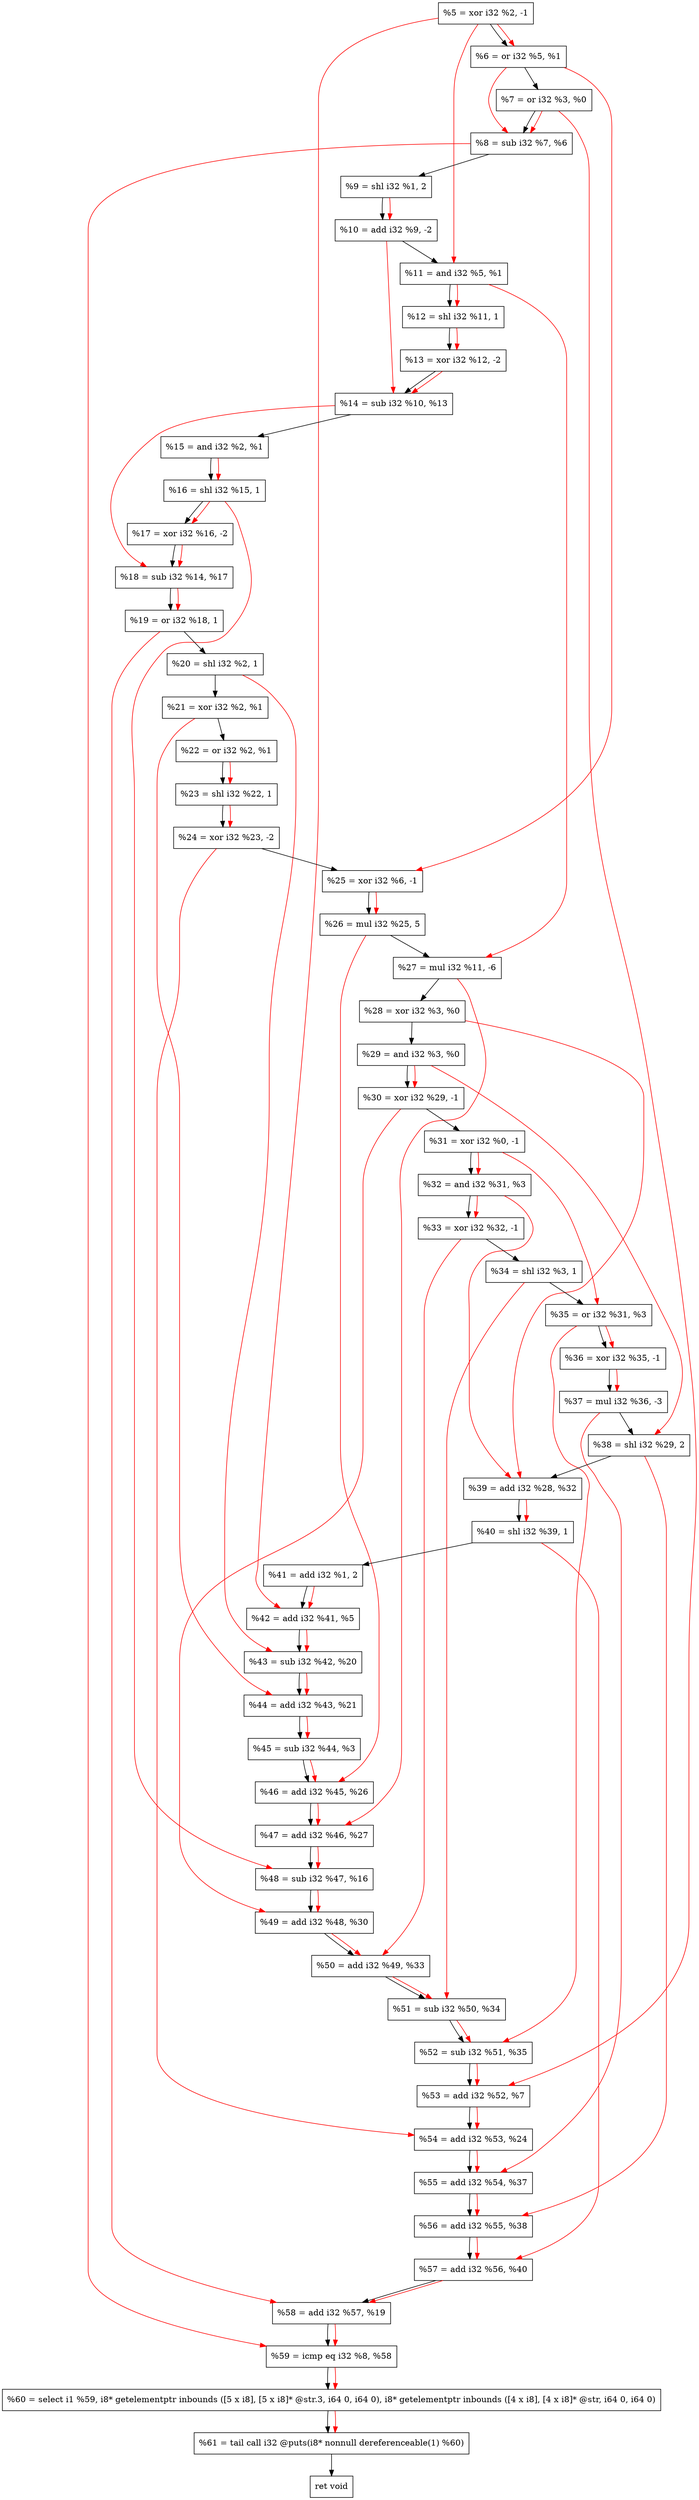 digraph "DFG for'crackme' function" {
	Node0x18e9e10[shape=record, label="  %5 = xor i32 %2, -1"];
	Node0x18e9e80[shape=record, label="  %6 = or i32 %5, %1"];
	Node0x18e9ef0[shape=record, label="  %7 = or i32 %3, %0"];
	Node0x18e9f60[shape=record, label="  %8 = sub i32 %7, %6"];
	Node0x18ea000[shape=record, label="  %9 = shl i32 %1, 2"];
	Node0x18ea0a0[shape=record, label="  %10 = add i32 %9, -2"];
	Node0x18ea110[shape=record, label="  %11 = and i32 %5, %1"];
	Node0x18ea1b0[shape=record, label="  %12 = shl i32 %11, 1"];
	Node0x18ea220[shape=record, label="  %13 = xor i32 %12, -2"];
	Node0x18ea290[shape=record, label="  %14 = sub i32 %10, %13"];
	Node0x18ea300[shape=record, label="  %15 = and i32 %2, %1"];
	Node0x18ea370[shape=record, label="  %16 = shl i32 %15, 1"];
	Node0x18ea3e0[shape=record, label="  %17 = xor i32 %16, -2"];
	Node0x18ea450[shape=record, label="  %18 = sub i32 %14, %17"];
	Node0x18ea4c0[shape=record, label="  %19 = or i32 %18, 1"];
	Node0x18ea530[shape=record, label="  %20 = shl i32 %2, 1"];
	Node0x18ea5a0[shape=record, label="  %21 = xor i32 %2, %1"];
	Node0x18ea610[shape=record, label="  %22 = or i32 %2, %1"];
	Node0x18ea680[shape=record, label="  %23 = shl i32 %22, 1"];
	Node0x18ea6f0[shape=record, label="  %24 = xor i32 %23, -2"];
	Node0x18ea760[shape=record, label="  %25 = xor i32 %6, -1"];
	Node0x18ea800[shape=record, label="  %26 = mul i32 %25, 5"];
	Node0x18ea8a0[shape=record, label="  %27 = mul i32 %11, -6"];
	Node0x18ea910[shape=record, label="  %28 = xor i32 %3, %0"];
	Node0x18ea980[shape=record, label="  %29 = and i32 %3, %0"];
	Node0x18ea9f0[shape=record, label="  %30 = xor i32 %29, -1"];
	Node0x18eaa60[shape=record, label="  %31 = xor i32 %0, -1"];
	Node0x18eaad0[shape=record, label="  %32 = and i32 %31, %3"];
	Node0x18ead50[shape=record, label="  %33 = xor i32 %32, -1"];
	Node0x18eadc0[shape=record, label="  %34 = shl i32 %3, 1"];
	Node0x18eae30[shape=record, label="  %35 = or i32 %31, %3"];
	Node0x18eaea0[shape=record, label="  %36 = xor i32 %35, -1"];
	Node0x18eaf40[shape=record, label="  %37 = mul i32 %36, -3"];
	Node0x18eafb0[shape=record, label="  %38 = shl i32 %29, 2"];
	Node0x18eb020[shape=record, label="  %39 = add i32 %28, %32"];
	Node0x18eb090[shape=record, label="  %40 = shl i32 %39, 1"];
	Node0x18eb100[shape=record, label="  %41 = add i32 %1, 2"];
	Node0x18eb170[shape=record, label="  %42 = add i32 %41, %5"];
	Node0x18eb1e0[shape=record, label="  %43 = sub i32 %42, %20"];
	Node0x18eb250[shape=record, label="  %44 = add i32 %43, %21"];
	Node0x18eb2c0[shape=record, label="  %45 = sub i32 %44, %3"];
	Node0x18eb330[shape=record, label="  %46 = add i32 %45, %26"];
	Node0x18eb3a0[shape=record, label="  %47 = add i32 %46, %27"];
	Node0x18eb410[shape=record, label="  %48 = sub i32 %47, %16"];
	Node0x18eb480[shape=record, label="  %49 = add i32 %48, %30"];
	Node0x18eb4f0[shape=record, label="  %50 = add i32 %49, %33"];
	Node0x18eb560[shape=record, label="  %51 = sub i32 %50, %34"];
	Node0x18eb5d0[shape=record, label="  %52 = sub i32 %51, %35"];
	Node0x18eb640[shape=record, label="  %53 = add i32 %52, %7"];
	Node0x18eb6b0[shape=record, label="  %54 = add i32 %53, %24"];
	Node0x18eb720[shape=record, label="  %55 = add i32 %54, %37"];
	Node0x18eb790[shape=record, label="  %56 = add i32 %55, %38"];
	Node0x18eb800[shape=record, label="  %57 = add i32 %56, %40"];
	Node0x18eb870[shape=record, label="  %58 = add i32 %57, %19"];
	Node0x18eb8e0[shape=record, label="  %59 = icmp eq i32 %8, %58"];
	Node0x188a268[shape=record, label="  %60 = select i1 %59, i8* getelementptr inbounds ([5 x i8], [5 x i8]* @str.3, i64 0, i64 0), i8* getelementptr inbounds ([4 x i8], [4 x i8]* @str, i64 0, i64 0)"];
	Node0x18ebd80[shape=record, label="  %61 = tail call i32 @puts(i8* nonnull dereferenceable(1) %60)"];
	Node0x18ebdd0[shape=record, label="  ret void"];
	Node0x18e9e10 -> Node0x18e9e80;
	Node0x18e9e80 -> Node0x18e9ef0;
	Node0x18e9ef0 -> Node0x18e9f60;
	Node0x18e9f60 -> Node0x18ea000;
	Node0x18ea000 -> Node0x18ea0a0;
	Node0x18ea0a0 -> Node0x18ea110;
	Node0x18ea110 -> Node0x18ea1b0;
	Node0x18ea1b0 -> Node0x18ea220;
	Node0x18ea220 -> Node0x18ea290;
	Node0x18ea290 -> Node0x18ea300;
	Node0x18ea300 -> Node0x18ea370;
	Node0x18ea370 -> Node0x18ea3e0;
	Node0x18ea3e0 -> Node0x18ea450;
	Node0x18ea450 -> Node0x18ea4c0;
	Node0x18ea4c0 -> Node0x18ea530;
	Node0x18ea530 -> Node0x18ea5a0;
	Node0x18ea5a0 -> Node0x18ea610;
	Node0x18ea610 -> Node0x18ea680;
	Node0x18ea680 -> Node0x18ea6f0;
	Node0x18ea6f0 -> Node0x18ea760;
	Node0x18ea760 -> Node0x18ea800;
	Node0x18ea800 -> Node0x18ea8a0;
	Node0x18ea8a0 -> Node0x18ea910;
	Node0x18ea910 -> Node0x18ea980;
	Node0x18ea980 -> Node0x18ea9f0;
	Node0x18ea9f0 -> Node0x18eaa60;
	Node0x18eaa60 -> Node0x18eaad0;
	Node0x18eaad0 -> Node0x18ead50;
	Node0x18ead50 -> Node0x18eadc0;
	Node0x18eadc0 -> Node0x18eae30;
	Node0x18eae30 -> Node0x18eaea0;
	Node0x18eaea0 -> Node0x18eaf40;
	Node0x18eaf40 -> Node0x18eafb0;
	Node0x18eafb0 -> Node0x18eb020;
	Node0x18eb020 -> Node0x18eb090;
	Node0x18eb090 -> Node0x18eb100;
	Node0x18eb100 -> Node0x18eb170;
	Node0x18eb170 -> Node0x18eb1e0;
	Node0x18eb1e0 -> Node0x18eb250;
	Node0x18eb250 -> Node0x18eb2c0;
	Node0x18eb2c0 -> Node0x18eb330;
	Node0x18eb330 -> Node0x18eb3a0;
	Node0x18eb3a0 -> Node0x18eb410;
	Node0x18eb410 -> Node0x18eb480;
	Node0x18eb480 -> Node0x18eb4f0;
	Node0x18eb4f0 -> Node0x18eb560;
	Node0x18eb560 -> Node0x18eb5d0;
	Node0x18eb5d0 -> Node0x18eb640;
	Node0x18eb640 -> Node0x18eb6b0;
	Node0x18eb6b0 -> Node0x18eb720;
	Node0x18eb720 -> Node0x18eb790;
	Node0x18eb790 -> Node0x18eb800;
	Node0x18eb800 -> Node0x18eb870;
	Node0x18eb870 -> Node0x18eb8e0;
	Node0x18eb8e0 -> Node0x188a268;
	Node0x188a268 -> Node0x18ebd80;
	Node0x18ebd80 -> Node0x18ebdd0;
edge [color=red]
	Node0x18e9e10 -> Node0x18e9e80;
	Node0x18e9ef0 -> Node0x18e9f60;
	Node0x18e9e80 -> Node0x18e9f60;
	Node0x18ea000 -> Node0x18ea0a0;
	Node0x18e9e10 -> Node0x18ea110;
	Node0x18ea110 -> Node0x18ea1b0;
	Node0x18ea1b0 -> Node0x18ea220;
	Node0x18ea0a0 -> Node0x18ea290;
	Node0x18ea220 -> Node0x18ea290;
	Node0x18ea300 -> Node0x18ea370;
	Node0x18ea370 -> Node0x18ea3e0;
	Node0x18ea290 -> Node0x18ea450;
	Node0x18ea3e0 -> Node0x18ea450;
	Node0x18ea450 -> Node0x18ea4c0;
	Node0x18ea610 -> Node0x18ea680;
	Node0x18ea680 -> Node0x18ea6f0;
	Node0x18e9e80 -> Node0x18ea760;
	Node0x18ea760 -> Node0x18ea800;
	Node0x18ea110 -> Node0x18ea8a0;
	Node0x18ea980 -> Node0x18ea9f0;
	Node0x18eaa60 -> Node0x18eaad0;
	Node0x18eaad0 -> Node0x18ead50;
	Node0x18eaa60 -> Node0x18eae30;
	Node0x18eae30 -> Node0x18eaea0;
	Node0x18eaea0 -> Node0x18eaf40;
	Node0x18ea980 -> Node0x18eafb0;
	Node0x18ea910 -> Node0x18eb020;
	Node0x18eaad0 -> Node0x18eb020;
	Node0x18eb020 -> Node0x18eb090;
	Node0x18eb100 -> Node0x18eb170;
	Node0x18e9e10 -> Node0x18eb170;
	Node0x18eb170 -> Node0x18eb1e0;
	Node0x18ea530 -> Node0x18eb1e0;
	Node0x18eb1e0 -> Node0x18eb250;
	Node0x18ea5a0 -> Node0x18eb250;
	Node0x18eb250 -> Node0x18eb2c0;
	Node0x18eb2c0 -> Node0x18eb330;
	Node0x18ea800 -> Node0x18eb330;
	Node0x18eb330 -> Node0x18eb3a0;
	Node0x18ea8a0 -> Node0x18eb3a0;
	Node0x18eb3a0 -> Node0x18eb410;
	Node0x18ea370 -> Node0x18eb410;
	Node0x18eb410 -> Node0x18eb480;
	Node0x18ea9f0 -> Node0x18eb480;
	Node0x18eb480 -> Node0x18eb4f0;
	Node0x18ead50 -> Node0x18eb4f0;
	Node0x18eb4f0 -> Node0x18eb560;
	Node0x18eadc0 -> Node0x18eb560;
	Node0x18eb560 -> Node0x18eb5d0;
	Node0x18eae30 -> Node0x18eb5d0;
	Node0x18eb5d0 -> Node0x18eb640;
	Node0x18e9ef0 -> Node0x18eb640;
	Node0x18eb640 -> Node0x18eb6b0;
	Node0x18ea6f0 -> Node0x18eb6b0;
	Node0x18eb6b0 -> Node0x18eb720;
	Node0x18eaf40 -> Node0x18eb720;
	Node0x18eb720 -> Node0x18eb790;
	Node0x18eafb0 -> Node0x18eb790;
	Node0x18eb790 -> Node0x18eb800;
	Node0x18eb090 -> Node0x18eb800;
	Node0x18eb800 -> Node0x18eb870;
	Node0x18ea4c0 -> Node0x18eb870;
	Node0x18e9f60 -> Node0x18eb8e0;
	Node0x18eb870 -> Node0x18eb8e0;
	Node0x18eb8e0 -> Node0x188a268;
	Node0x188a268 -> Node0x18ebd80;
}
